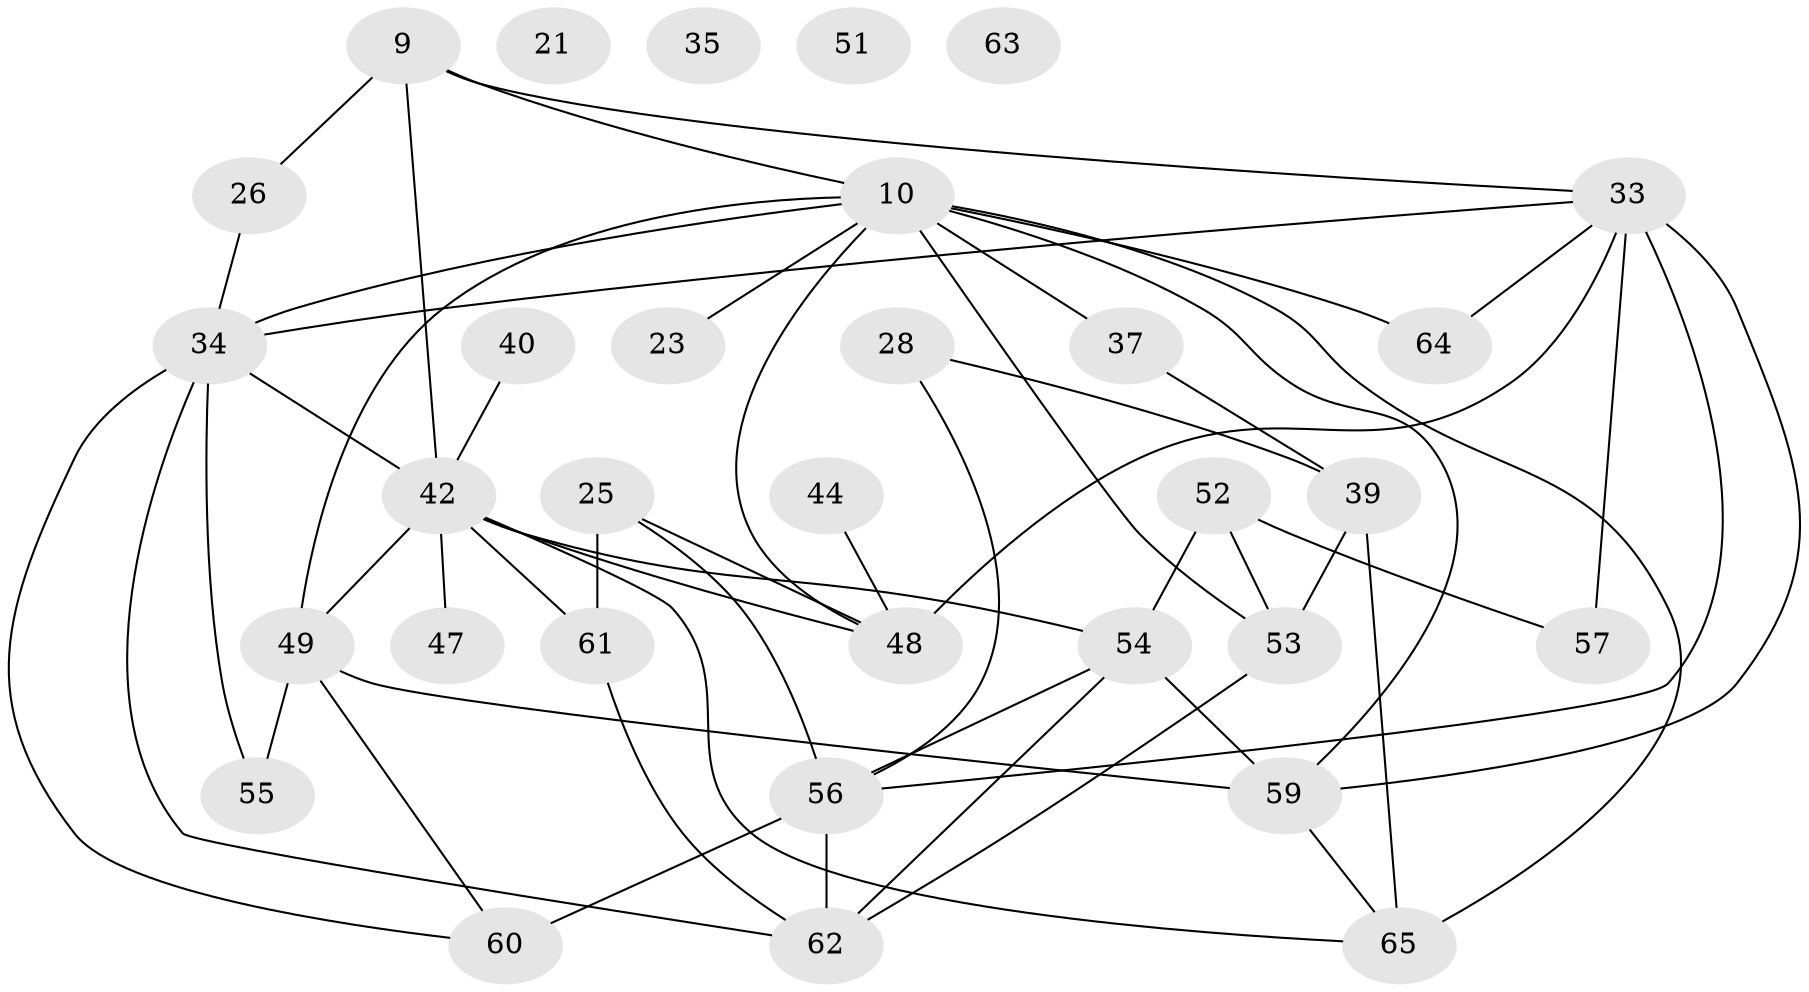 // original degree distribution, {5: 0.06153846153846154, 4: 0.2, 2: 0.26153846153846155, 3: 0.23076923076923078, 8: 0.06153846153846154, 6: 0.046153846153846156, 0: 0.06153846153846154, 1: 0.07692307692307693}
// Generated by graph-tools (version 1.1) at 2025/42/03/04/25 21:42:47]
// undirected, 32 vertices, 54 edges
graph export_dot {
graph [start="1"]
  node [color=gray90,style=filled];
  9;
  10 [super="+7"];
  21;
  23;
  25;
  26;
  28;
  33 [super="+22"];
  34 [super="+18"];
  35;
  37;
  39;
  40;
  42 [super="+2+3+24"];
  44;
  47;
  48 [super="+31"];
  49 [super="+13+43+45"];
  51;
  52;
  53;
  54 [super="+32+46"];
  55;
  56 [super="+16"];
  57;
  59 [super="+41+50+38"];
  60 [super="+58"];
  61;
  62 [super="+36"];
  63;
  64;
  65 [super="+11+27"];
  9 -- 26;
  9 -- 42 [weight=3];
  9 -- 10;
  9 -- 33;
  10 -- 37;
  10 -- 53;
  10 -- 59;
  10 -- 34 [weight=2];
  10 -- 64;
  10 -- 65 [weight=2];
  10 -- 48;
  10 -- 23;
  10 -- 49;
  25 -- 56 [weight=2];
  25 -- 61;
  25 -- 48;
  26 -- 34;
  28 -- 39;
  28 -- 56;
  33 -- 56 [weight=2];
  33 -- 34 [weight=2];
  33 -- 64;
  33 -- 57;
  33 -- 59 [weight=3];
  33 -- 48;
  34 -- 55;
  34 -- 60 [weight=2];
  34 -- 42 [weight=2];
  34 -- 62;
  37 -- 39;
  39 -- 53;
  39 -- 65;
  40 -- 42;
  42 -- 47;
  42 -- 65;
  42 -- 49 [weight=2];
  42 -- 61;
  42 -- 54;
  42 -- 48;
  44 -- 48;
  49 -- 55;
  49 -- 60;
  49 -- 59 [weight=2];
  52 -- 53;
  52 -- 57;
  52 -- 54;
  53 -- 62;
  54 -- 62;
  54 -- 59;
  54 -- 56;
  56 -- 62 [weight=2];
  56 -- 60 [weight=3];
  59 -- 65;
  61 -- 62;
}
